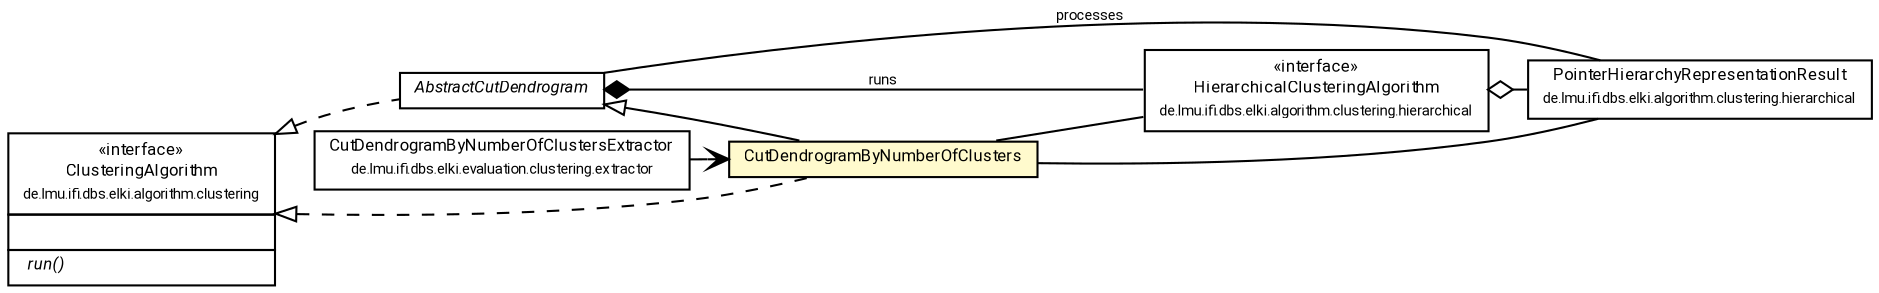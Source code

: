 #!/usr/local/bin/dot
#
# Class diagram 
# Generated by UMLGraph version R5_7_2-60-g0e99a6 (http://www.spinellis.gr/umlgraph/)
#

digraph G {
	graph [fontnames="svg"]
	edge [fontname="Roboto",fontsize=7,labelfontname="Roboto",labelfontsize=7,color="black"];
	node [fontname="Roboto",fontcolor="black",fontsize=8,shape=plaintext,margin=0,width=0,height=0];
	nodesep=0.15;
	ranksep=0.25;
	rankdir=LR;
	// de.lmu.ifi.dbs.elki.evaluation.clustering.extractor.CutDendrogramByNumberOfClustersExtractor
	c2963748 [label=<<table title="de.lmu.ifi.dbs.elki.evaluation.clustering.extractor.CutDendrogramByNumberOfClustersExtractor" border="0" cellborder="1" cellspacing="0" cellpadding="2" href="../../../../evaluation/clustering/extractor/CutDendrogramByNumberOfClustersExtractor.html" target="_parent">
		<tr><td><table border="0" cellspacing="0" cellpadding="1">
		<tr><td align="center" balign="center"> <font face="Roboto">CutDendrogramByNumberOfClustersExtractor</font> </td></tr>
		<tr><td align="center" balign="center"> <font face="Roboto" point-size="7.0">de.lmu.ifi.dbs.elki.evaluation.clustering.extractor</font> </td></tr>
		</table></td></tr>
		</table>>, URL="../../../../evaluation/clustering/extractor/CutDendrogramByNumberOfClustersExtractor.html"];
	// de.lmu.ifi.dbs.elki.algorithm.clustering.hierarchical.PointerHierarchyRepresentationResult
	c2963845 [label=<<table title="de.lmu.ifi.dbs.elki.algorithm.clustering.hierarchical.PointerHierarchyRepresentationResult" border="0" cellborder="1" cellspacing="0" cellpadding="2" href="../PointerHierarchyRepresentationResult.html" target="_parent">
		<tr><td><table border="0" cellspacing="0" cellpadding="1">
		<tr><td align="center" balign="center"> <font face="Roboto">PointerHierarchyRepresentationResult</font> </td></tr>
		<tr><td align="center" balign="center"> <font face="Roboto" point-size="7.0">de.lmu.ifi.dbs.elki.algorithm.clustering.hierarchical</font> </td></tr>
		</table></td></tr>
		</table>>, URL="../PointerHierarchyRepresentationResult.html"];
	// de.lmu.ifi.dbs.elki.algorithm.clustering.hierarchical.extraction.CutDendrogramByNumberOfClusters
	c2963912 [label=<<table title="de.lmu.ifi.dbs.elki.algorithm.clustering.hierarchical.extraction.CutDendrogramByNumberOfClusters" border="0" cellborder="1" cellspacing="0" cellpadding="2" bgcolor="lemonChiffon" href="CutDendrogramByNumberOfClusters.html" target="_parent">
		<tr><td><table border="0" cellspacing="0" cellpadding="1">
		<tr><td align="center" balign="center"> <font face="Roboto">CutDendrogramByNumberOfClusters</font> </td></tr>
		</table></td></tr>
		</table>>, URL="CutDendrogramByNumberOfClusters.html"];
	// de.lmu.ifi.dbs.elki.algorithm.clustering.hierarchical.extraction.AbstractCutDendrogram
	c2963929 [label=<<table title="de.lmu.ifi.dbs.elki.algorithm.clustering.hierarchical.extraction.AbstractCutDendrogram" border="0" cellborder="1" cellspacing="0" cellpadding="2" href="AbstractCutDendrogram.html" target="_parent">
		<tr><td><table border="0" cellspacing="0" cellpadding="1">
		<tr><td align="center" balign="center"> <font face="Roboto"><i>AbstractCutDendrogram</i></font> </td></tr>
		</table></td></tr>
		</table>>, URL="AbstractCutDendrogram.html"];
	// de.lmu.ifi.dbs.elki.algorithm.clustering.hierarchical.HierarchicalClusteringAlgorithm
	c2963933 [label=<<table title="de.lmu.ifi.dbs.elki.algorithm.clustering.hierarchical.HierarchicalClusteringAlgorithm" border="0" cellborder="1" cellspacing="0" cellpadding="2" href="../HierarchicalClusteringAlgorithm.html" target="_parent">
		<tr><td><table border="0" cellspacing="0" cellpadding="1">
		<tr><td align="center" balign="center"> &#171;interface&#187; </td></tr>
		<tr><td align="center" balign="center"> <font face="Roboto">HierarchicalClusteringAlgorithm</font> </td></tr>
		<tr><td align="center" balign="center"> <font face="Roboto" point-size="7.0">de.lmu.ifi.dbs.elki.algorithm.clustering.hierarchical</font> </td></tr>
		</table></td></tr>
		</table>>, URL="../HierarchicalClusteringAlgorithm.html"];
	// de.lmu.ifi.dbs.elki.algorithm.clustering.ClusteringAlgorithm<C extends de.lmu.ifi.dbs.elki.data.Clustering<? extends de.lmu.ifi.dbs.elki.data.model.Model>>
	c2964115 [label=<<table title="de.lmu.ifi.dbs.elki.algorithm.clustering.ClusteringAlgorithm" border="0" cellborder="1" cellspacing="0" cellpadding="2" href="../../ClusteringAlgorithm.html" target="_parent">
		<tr><td><table border="0" cellspacing="0" cellpadding="1">
		<tr><td align="center" balign="center"> &#171;interface&#187; </td></tr>
		<tr><td align="center" balign="center"> <font face="Roboto">ClusteringAlgorithm</font> </td></tr>
		<tr><td align="center" balign="center"> <font face="Roboto" point-size="7.0">de.lmu.ifi.dbs.elki.algorithm.clustering</font> </td></tr>
		</table></td></tr>
		<tr><td><table border="0" cellspacing="0" cellpadding="1">
		<tr><td align="left" balign="left">  </td></tr>
		</table></td></tr>
		<tr><td><table border="0" cellspacing="0" cellpadding="1">
		<tr><td align="left" balign="left"> <i> run()</i> </td></tr>
		</table></td></tr>
		</table>>, URL="../../ClusteringAlgorithm.html"];
	// de.lmu.ifi.dbs.elki.algorithm.clustering.hierarchical.extraction.CutDendrogramByNumberOfClusters extends de.lmu.ifi.dbs.elki.algorithm.clustering.hierarchical.extraction.AbstractCutDendrogram
	c2963929 -> c2963912 [arrowtail=empty,dir=back,weight=10];
	// de.lmu.ifi.dbs.elki.algorithm.clustering.hierarchical.extraction.CutDendrogramByNumberOfClusters implements de.lmu.ifi.dbs.elki.algorithm.clustering.ClusteringAlgorithm<C extends de.lmu.ifi.dbs.elki.data.Clustering<? extends de.lmu.ifi.dbs.elki.data.model.Model>>
	c2964115 -> c2963912 [arrowtail=empty,style=dashed,dir=back,weight=9];
	// de.lmu.ifi.dbs.elki.algorithm.clustering.hierarchical.extraction.CutDendrogramByNumberOfClusters assoc de.lmu.ifi.dbs.elki.algorithm.clustering.hierarchical.HierarchicalClusteringAlgorithm
	c2963912 -> c2963933 [arrowhead=none,weight=2];
	// de.lmu.ifi.dbs.elki.algorithm.clustering.hierarchical.extraction.CutDendrogramByNumberOfClusters assoc de.lmu.ifi.dbs.elki.algorithm.clustering.hierarchical.PointerHierarchyRepresentationResult
	c2963912 -> c2963845 [arrowhead=none,weight=2];
	// de.lmu.ifi.dbs.elki.algorithm.clustering.hierarchical.extraction.AbstractCutDendrogram implements de.lmu.ifi.dbs.elki.algorithm.clustering.ClusteringAlgorithm<C extends de.lmu.ifi.dbs.elki.data.Clustering<? extends de.lmu.ifi.dbs.elki.data.model.Model>>
	c2964115 -> c2963929 [arrowtail=empty,style=dashed,dir=back,weight=9];
	// de.lmu.ifi.dbs.elki.algorithm.clustering.hierarchical.extraction.AbstractCutDendrogram composed de.lmu.ifi.dbs.elki.algorithm.clustering.hierarchical.HierarchicalClusteringAlgorithm
	c2963929 -> c2963933 [arrowhead=none,arrowtail=diamond,dir=back,weight=6,label="runs"];
	// de.lmu.ifi.dbs.elki.algorithm.clustering.hierarchical.extraction.AbstractCutDendrogram assoc de.lmu.ifi.dbs.elki.algorithm.clustering.hierarchical.PointerHierarchyRepresentationResult
	c2963929 -> c2963845 [arrowhead=none,weight=2,label="processes"];
	// de.lmu.ifi.dbs.elki.algorithm.clustering.hierarchical.HierarchicalClusteringAlgorithm has de.lmu.ifi.dbs.elki.algorithm.clustering.hierarchical.PointerHierarchyRepresentationResult
	c2963933 -> c2963845 [arrowhead=none,arrowtail=ediamond,dir=back,weight=4];
	// de.lmu.ifi.dbs.elki.evaluation.clustering.extractor.CutDendrogramByNumberOfClustersExtractor navassoc de.lmu.ifi.dbs.elki.algorithm.clustering.hierarchical.extraction.CutDendrogramByNumberOfClusters
	c2963748 -> c2963912 [arrowhead=open,weight=1];
}

